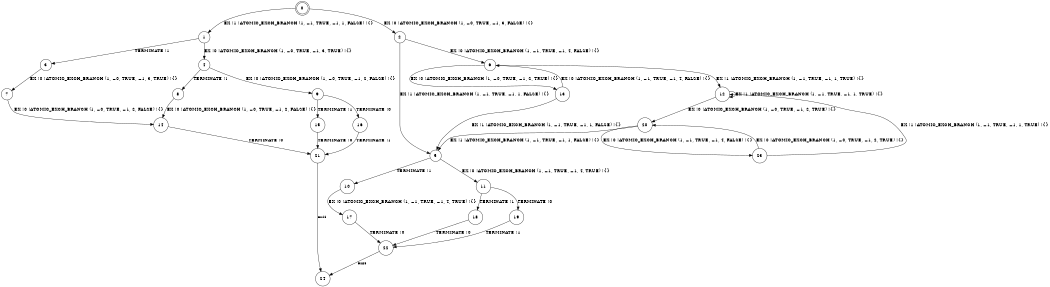 digraph BCG {
size = "7, 10.5";
center = TRUE;
node [shape = circle];
0 [peripheries = 2];
0 -> 1 [label = "EX !1 !ATOMIC_EXCH_BRANCH (1, +1, TRUE, +1, 1, FALSE) !{}"];
0 -> 2 [label = "EX !0 !ATOMIC_EXCH_BRANCH (1, +0, TRUE, +1, 3, FALSE) !{}"];
1 -> 3 [label = "TERMINATE !1"];
1 -> 4 [label = "EX !0 !ATOMIC_EXCH_BRANCH (1, +0, TRUE, +1, 3, TRUE) !{}"];
2 -> 5 [label = "EX !1 !ATOMIC_EXCH_BRANCH (1, +1, TRUE, +1, 1, FALSE) !{}"];
2 -> 6 [label = "EX !0 !ATOMIC_EXCH_BRANCH (1, +1, TRUE, +1, 4, FALSE) !{}"];
3 -> 7 [label = "EX !0 !ATOMIC_EXCH_BRANCH (1, +0, TRUE, +1, 3, TRUE) !{}"];
4 -> 8 [label = "TERMINATE !1"];
4 -> 9 [label = "EX !0 !ATOMIC_EXCH_BRANCH (1, +0, TRUE, +1, 2, FALSE) !{}"];
5 -> 10 [label = "TERMINATE !1"];
5 -> 11 [label = "EX !0 !ATOMIC_EXCH_BRANCH (1, +1, TRUE, +1, 4, TRUE) !{}"];
6 -> 12 [label = "EX !1 !ATOMIC_EXCH_BRANCH (1, +1, TRUE, +1, 1, TRUE) !{}"];
6 -> 13 [label = "EX !0 !ATOMIC_EXCH_BRANCH (1, +0, TRUE, +1, 2, TRUE) !{}"];
7 -> 14 [label = "EX !0 !ATOMIC_EXCH_BRANCH (1, +0, TRUE, +1, 2, FALSE) !{}"];
8 -> 14 [label = "EX !0 !ATOMIC_EXCH_BRANCH (1, +0, TRUE, +1, 2, FALSE) !{}"];
9 -> 15 [label = "TERMINATE !1"];
9 -> 16 [label = "TERMINATE !0"];
10 -> 17 [label = "EX !0 !ATOMIC_EXCH_BRANCH (1, +1, TRUE, +1, 4, TRUE) !{}"];
11 -> 18 [label = "TERMINATE !1"];
11 -> 19 [label = "TERMINATE !0"];
12 -> 12 [label = "EX !1 !ATOMIC_EXCH_BRANCH (1, +1, TRUE, +1, 1, TRUE) !{}"];
12 -> 20 [label = "EX !0 !ATOMIC_EXCH_BRANCH (1, +0, TRUE, +1, 2, TRUE) !{}"];
13 -> 5 [label = "EX !1 !ATOMIC_EXCH_BRANCH (1, +1, TRUE, +1, 1, FALSE) !{}"];
13 -> 6 [label = "EX !0 !ATOMIC_EXCH_BRANCH (1, +1, TRUE, +1, 4, FALSE) !{}"];
14 -> 21 [label = "TERMINATE !0"];
15 -> 21 [label = "TERMINATE !0"];
16 -> 21 [label = "TERMINATE !1"];
17 -> 22 [label = "TERMINATE !0"];
18 -> 22 [label = "TERMINATE !0"];
19 -> 22 [label = "TERMINATE !1"];
20 -> 5 [label = "EX !1 !ATOMIC_EXCH_BRANCH (1, +1, TRUE, +1, 1, FALSE) !{}"];
20 -> 23 [label = "EX !0 !ATOMIC_EXCH_BRANCH (1, +1, TRUE, +1, 4, FALSE) !{}"];
21 -> 24 [label = "exit"];
22 -> 24 [label = "exit"];
23 -> 12 [label = "EX !1 !ATOMIC_EXCH_BRANCH (1, +1, TRUE, +1, 1, TRUE) !{}"];
23 -> 20 [label = "EX !0 !ATOMIC_EXCH_BRANCH (1, +0, TRUE, +1, 2, TRUE) !{}"];
}
